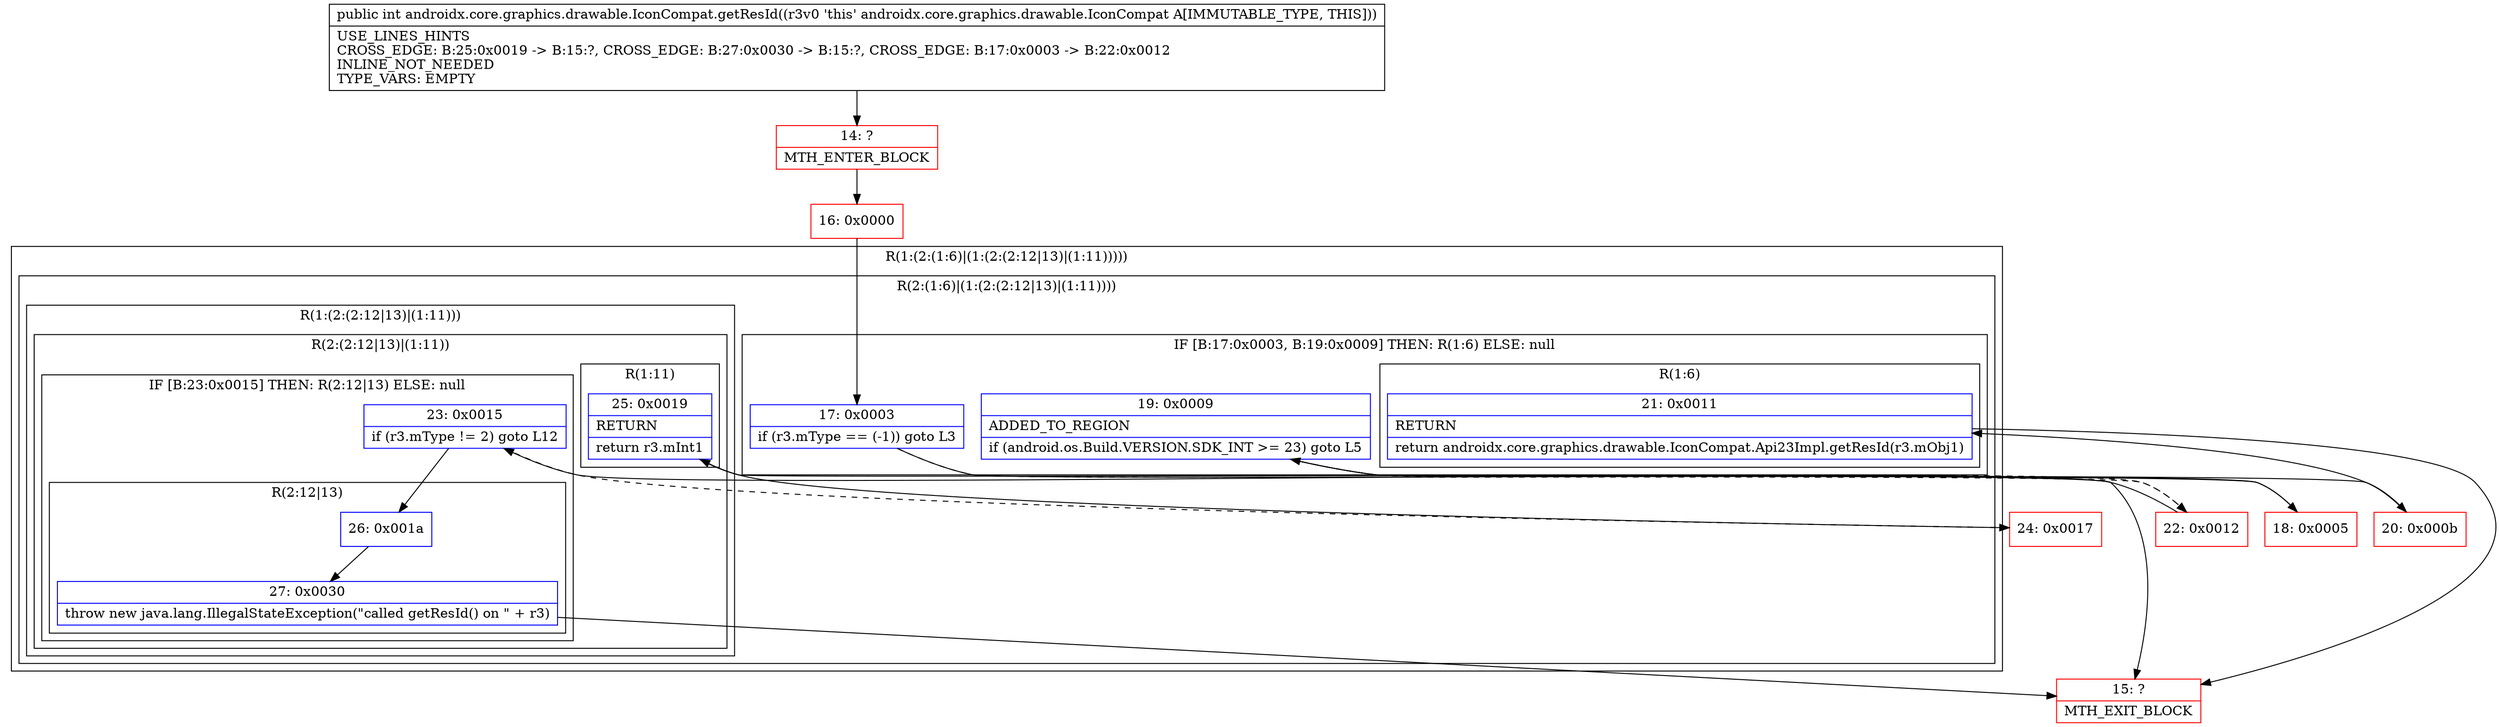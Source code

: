 digraph "CFG forandroidx.core.graphics.drawable.IconCompat.getResId()I" {
subgraph cluster_Region_2147465560 {
label = "R(1:(2:(1:6)|(1:(2:(2:12|13)|(1:11)))))";
node [shape=record,color=blue];
subgraph cluster_Region_2035232703 {
label = "R(2:(1:6)|(1:(2:(2:12|13)|(1:11))))";
node [shape=record,color=blue];
subgraph cluster_IfRegion_296605246 {
label = "IF [B:17:0x0003, B:19:0x0009] THEN: R(1:6) ELSE: null";
node [shape=record,color=blue];
Node_17 [shape=record,label="{17\:\ 0x0003|if (r3.mType == (\-1)) goto L3\l}"];
Node_19 [shape=record,label="{19\:\ 0x0009|ADDED_TO_REGION\l|if (android.os.Build.VERSION.SDK_INT \>= 23) goto L5\l}"];
subgraph cluster_Region_617684502 {
label = "R(1:6)";
node [shape=record,color=blue];
Node_21 [shape=record,label="{21\:\ 0x0011|RETURN\l|return androidx.core.graphics.drawable.IconCompat.Api23Impl.getResId(r3.mObj1)\l}"];
}
}
subgraph cluster_Region_652629677 {
label = "R(1:(2:(2:12|13)|(1:11)))";
node [shape=record,color=blue];
subgraph cluster_Region_651474713 {
label = "R(2:(2:12|13)|(1:11))";
node [shape=record,color=blue];
subgraph cluster_IfRegion_1505200603 {
label = "IF [B:23:0x0015] THEN: R(2:12|13) ELSE: null";
node [shape=record,color=blue];
Node_23 [shape=record,label="{23\:\ 0x0015|if (r3.mType != 2) goto L12\l}"];
subgraph cluster_Region_1966738773 {
label = "R(2:12|13)";
node [shape=record,color=blue];
Node_26 [shape=record,label="{26\:\ 0x001a}"];
Node_27 [shape=record,label="{27\:\ 0x0030|throw new java.lang.IllegalStateException(\"called getResId() on \" + r3)\l}"];
}
}
subgraph cluster_Region_1635614305 {
label = "R(1:11)";
node [shape=record,color=blue];
Node_25 [shape=record,label="{25\:\ 0x0019|RETURN\l|return r3.mInt1\l}"];
}
}
}
}
}
Node_14 [shape=record,color=red,label="{14\:\ ?|MTH_ENTER_BLOCK\l}"];
Node_16 [shape=record,color=red,label="{16\:\ 0x0000}"];
Node_18 [shape=record,color=red,label="{18\:\ 0x0005}"];
Node_20 [shape=record,color=red,label="{20\:\ 0x000b}"];
Node_15 [shape=record,color=red,label="{15\:\ ?|MTH_EXIT_BLOCK\l}"];
Node_22 [shape=record,color=red,label="{22\:\ 0x0012}"];
Node_24 [shape=record,color=red,label="{24\:\ 0x0017}"];
MethodNode[shape=record,label="{public int androidx.core.graphics.drawable.IconCompat.getResId((r3v0 'this' androidx.core.graphics.drawable.IconCompat A[IMMUTABLE_TYPE, THIS]))  | USE_LINES_HINTS\lCROSS_EDGE: B:25:0x0019 \-\> B:15:?, CROSS_EDGE: B:27:0x0030 \-\> B:15:?, CROSS_EDGE: B:17:0x0003 \-\> B:22:0x0012\lINLINE_NOT_NEEDED\lTYPE_VARS: EMPTY\l}"];
MethodNode -> Node_14;Node_17 -> Node_18;
Node_17 -> Node_22[style=dashed];
Node_19 -> Node_20;
Node_19 -> Node_22[style=dashed];
Node_21 -> Node_15;
Node_23 -> Node_24[style=dashed];
Node_23 -> Node_26;
Node_26 -> Node_27;
Node_27 -> Node_15;
Node_25 -> Node_15;
Node_14 -> Node_16;
Node_16 -> Node_17;
Node_18 -> Node_19;
Node_20 -> Node_21;
Node_22 -> Node_23;
Node_24 -> Node_25;
}

